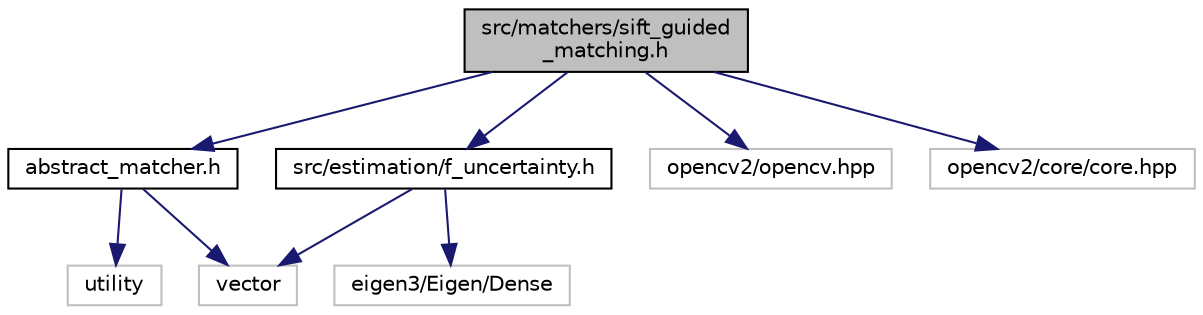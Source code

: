 digraph "src/matchers/sift_guided_matching.h"
{
  edge [fontname="Helvetica",fontsize="10",labelfontname="Helvetica",labelfontsize="10"];
  node [fontname="Helvetica",fontsize="10",shape=record];
  Node1 [label="src/matchers/sift_guided\l_matching.h",height=0.2,width=0.4,color="black", fillcolor="grey75", style="filled", fontcolor="black"];
  Node1 -> Node2 [color="midnightblue",fontsize="10",style="solid"];
  Node2 [label="abstract_matcher.h",height=0.2,width=0.4,color="black", fillcolor="white", style="filled",URL="$abstract__matcher_8h.html"];
  Node2 -> Node3 [color="midnightblue",fontsize="10",style="solid"];
  Node3 [label="utility",height=0.2,width=0.4,color="grey75", fillcolor="white", style="filled"];
  Node2 -> Node4 [color="midnightblue",fontsize="10",style="solid"];
  Node4 [label="vector",height=0.2,width=0.4,color="grey75", fillcolor="white", style="filled"];
  Node1 -> Node5 [color="midnightblue",fontsize="10",style="solid"];
  Node5 [label="src/estimation/f_uncertainty.h",height=0.2,width=0.4,color="black", fillcolor="white", style="filled",URL="$f__uncertainty_8h.html"];
  Node5 -> Node6 [color="midnightblue",fontsize="10",style="solid"];
  Node6 [label="eigen3/Eigen/Dense",height=0.2,width=0.4,color="grey75", fillcolor="white", style="filled"];
  Node5 -> Node4 [color="midnightblue",fontsize="10",style="solid"];
  Node1 -> Node7 [color="midnightblue",fontsize="10",style="solid"];
  Node7 [label="opencv2/opencv.hpp",height=0.2,width=0.4,color="grey75", fillcolor="white", style="filled"];
  Node1 -> Node8 [color="midnightblue",fontsize="10",style="solid"];
  Node8 [label="opencv2/core/core.hpp",height=0.2,width=0.4,color="grey75", fillcolor="white", style="filled"];
}

